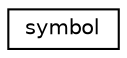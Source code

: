 digraph "Graphical Class Hierarchy"
{
  edge [fontname="Helvetica",fontsize="10",labelfontname="Helvetica",labelfontsize="10"];
  node [fontname="Helvetica",fontsize="10",shape=record];
  rankdir="LR";
  Node1 [label="symbol",height=0.2,width=0.4,color="black", fillcolor="white", style="filled",URL="$structsymbol.html"];
}
